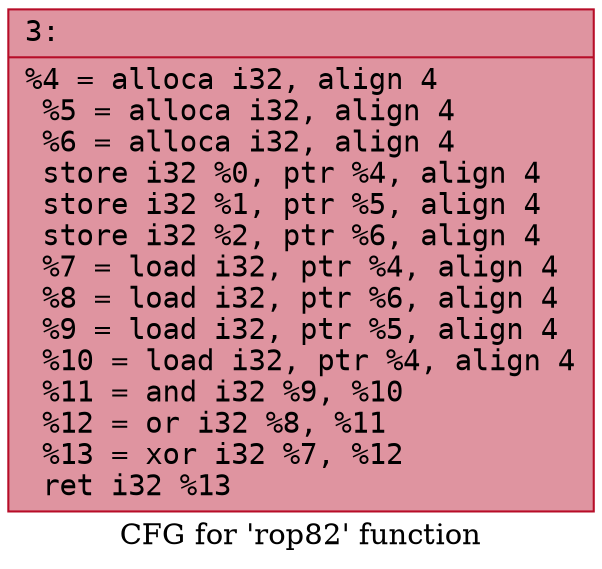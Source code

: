 digraph "CFG for 'rop82' function" {
	label="CFG for 'rop82' function";

	Node0x6000015c7840 [shape=record,color="#b70d28ff", style=filled, fillcolor="#b70d2870" fontname="Courier",label="{3:\l|  %4 = alloca i32, align 4\l  %5 = alloca i32, align 4\l  %6 = alloca i32, align 4\l  store i32 %0, ptr %4, align 4\l  store i32 %1, ptr %5, align 4\l  store i32 %2, ptr %6, align 4\l  %7 = load i32, ptr %4, align 4\l  %8 = load i32, ptr %6, align 4\l  %9 = load i32, ptr %5, align 4\l  %10 = load i32, ptr %4, align 4\l  %11 = and i32 %9, %10\l  %12 = or i32 %8, %11\l  %13 = xor i32 %7, %12\l  ret i32 %13\l}"];
}
